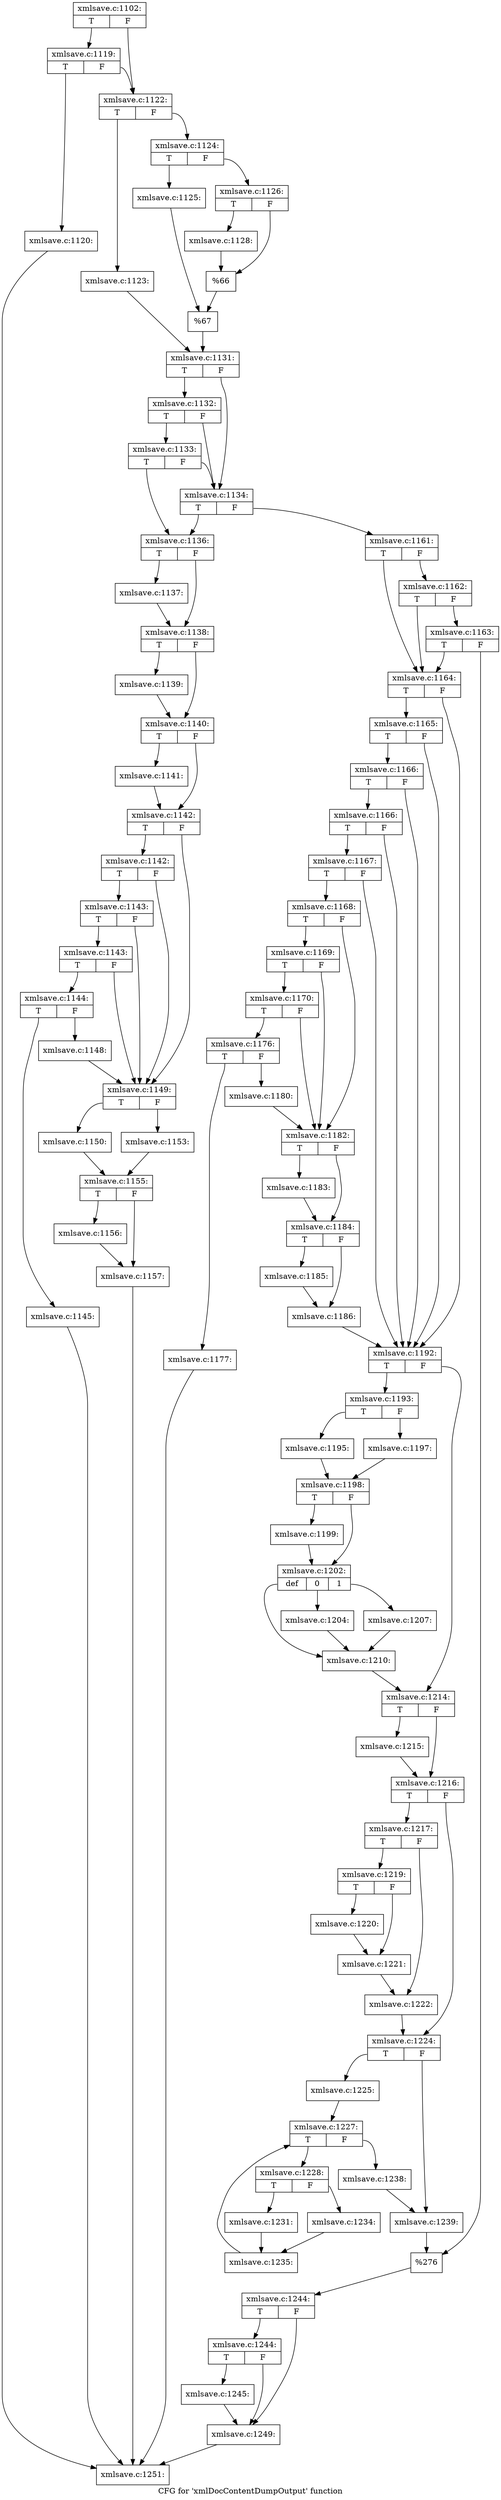 digraph "CFG for 'xmlDocContentDumpOutput' function" {
	label="CFG for 'xmlDocContentDumpOutput' function";

	Node0x57b5510 [shape=record,label="{xmlsave.c:1102:|{<s0>T|<s1>F}}"];
	Node0x57b5510:s0 -> Node0x57ba7f0;
	Node0x57b5510:s1 -> Node0x57ba7a0;
	Node0x57ba7f0 [shape=record,label="{xmlsave.c:1119:|{<s0>T|<s1>F}}"];
	Node0x57ba7f0:s0 -> Node0x57ba750;
	Node0x57ba7f0:s1 -> Node0x57ba7a0;
	Node0x57ba750 [shape=record,label="{xmlsave.c:1120:}"];
	Node0x57ba750 -> Node0x57b6ea0;
	Node0x57ba7a0 [shape=record,label="{xmlsave.c:1122:|{<s0>T|<s1>F}}"];
	Node0x57ba7a0:s0 -> Node0x57bb170;
	Node0x57ba7a0:s1 -> Node0x57bb210;
	Node0x57bb170 [shape=record,label="{xmlsave.c:1123:}"];
	Node0x57bb170 -> Node0x57bb1c0;
	Node0x57bb210 [shape=record,label="{xmlsave.c:1124:|{<s0>T|<s1>F}}"];
	Node0x57bb210:s0 -> Node0x57bbb60;
	Node0x57bb210:s1 -> Node0x57bbc00;
	Node0x57bbb60 [shape=record,label="{xmlsave.c:1125:}"];
	Node0x57bbb60 -> Node0x57bbbb0;
	Node0x57bbc00 [shape=record,label="{xmlsave.c:1126:|{<s0>T|<s1>F}}"];
	Node0x57bbc00:s0 -> Node0x57bc3f0;
	Node0x57bbc00:s1 -> Node0x57bc440;
	Node0x57bc3f0 [shape=record,label="{xmlsave.c:1128:}"];
	Node0x57bc3f0 -> Node0x57bc440;
	Node0x57bc440 [shape=record,label="{%66}"];
	Node0x57bc440 -> Node0x57bbbb0;
	Node0x57bbbb0 [shape=record,label="{%67}"];
	Node0x57bbbb0 -> Node0x57bb1c0;
	Node0x57bb1c0 [shape=record,label="{xmlsave.c:1131:|{<s0>T|<s1>F}}"];
	Node0x57bb1c0:s0 -> Node0x57bdc90;
	Node0x57bb1c0:s1 -> Node0x57bdbf0;
	Node0x57bdc90 [shape=record,label="{xmlsave.c:1132:|{<s0>T|<s1>F}}"];
	Node0x57bdc90:s0 -> Node0x57bdc40;
	Node0x57bdc90:s1 -> Node0x57bdbf0;
	Node0x57bdc40 [shape=record,label="{xmlsave.c:1133:|{<s0>T|<s1>F}}"];
	Node0x57bdc40:s0 -> Node0x57bd5c0;
	Node0x57bdc40:s1 -> Node0x57bdbf0;
	Node0x57bdbf0 [shape=record,label="{xmlsave.c:1134:|{<s0>T|<s1>F}}"];
	Node0x57bdbf0:s0 -> Node0x57bd5c0;
	Node0x57bdbf0:s1 -> Node0x57bd8f0;
	Node0x57bd5c0 [shape=record,label="{xmlsave.c:1136:|{<s0>T|<s1>F}}"];
	Node0x57bd5c0:s0 -> Node0x57bebb0;
	Node0x57bd5c0:s1 -> Node0x57bec00;
	Node0x57bebb0 [shape=record,label="{xmlsave.c:1137:}"];
	Node0x57bebb0 -> Node0x57bec00;
	Node0x57bec00 [shape=record,label="{xmlsave.c:1138:|{<s0>T|<s1>F}}"];
	Node0x57bec00:s0 -> Node0x56981e0;
	Node0x57bec00:s1 -> Node0x5758460;
	Node0x56981e0 [shape=record,label="{xmlsave.c:1139:}"];
	Node0x56981e0 -> Node0x5758460;
	Node0x5758460 [shape=record,label="{xmlsave.c:1140:|{<s0>T|<s1>F}}"];
	Node0x5758460:s0 -> Node0x56f7870;
	Node0x5758460:s1 -> Node0x56985c0;
	Node0x56f7870 [shape=record,label="{xmlsave.c:1141:}"];
	Node0x56f7870 -> Node0x56985c0;
	Node0x56985c0 [shape=record,label="{xmlsave.c:1142:|{<s0>T|<s1>F}}"];
	Node0x56985c0:s0 -> Node0x57c13f0;
	Node0x56985c0:s1 -> Node0x571c070;
	Node0x57c13f0 [shape=record,label="{xmlsave.c:1142:|{<s0>T|<s1>F}}"];
	Node0x57c13f0:s0 -> Node0x57c1370;
	Node0x57c13f0:s1 -> Node0x571c070;
	Node0x57c1370 [shape=record,label="{xmlsave.c:1143:|{<s0>T|<s1>F}}"];
	Node0x57c1370:s0 -> Node0x57c12f0;
	Node0x57c1370:s1 -> Node0x571c070;
	Node0x57c12f0 [shape=record,label="{xmlsave.c:1143:|{<s0>T|<s1>F}}"];
	Node0x57c12f0:s0 -> Node0x56f7ba0;
	Node0x57c12f0:s1 -> Node0x571c070;
	Node0x56f7ba0 [shape=record,label="{xmlsave.c:1144:|{<s0>T|<s1>F}}"];
	Node0x56f7ba0:s0 -> Node0x57c1fc0;
	Node0x56f7ba0:s1 -> Node0x57c2010;
	Node0x57c1fc0 [shape=record,label="{xmlsave.c:1145:}"];
	Node0x57c1fc0 -> Node0x57b6ea0;
	Node0x57c2010 [shape=record,label="{xmlsave.c:1148:}"];
	Node0x57c2010 -> Node0x571c070;
	Node0x571c070 [shape=record,label="{xmlsave.c:1149:|{<s0>T|<s1>F}}"];
	Node0x571c070:s0 -> Node0x57c24e0;
	Node0x571c070:s1 -> Node0x57c2c70;
	Node0x57c24e0 [shape=record,label="{xmlsave.c:1150:}"];
	Node0x57c24e0 -> Node0x57c2710;
	Node0x57c2c70 [shape=record,label="{xmlsave.c:1153:}"];
	Node0x57c2c70 -> Node0x57c2710;
	Node0x57c2710 [shape=record,label="{xmlsave.c:1155:|{<s0>T|<s1>F}}"];
	Node0x57c2710:s0 -> Node0x57c34d0;
	Node0x57c2710:s1 -> Node0x57c3740;
	Node0x57c34d0 [shape=record,label="{xmlsave.c:1156:}"];
	Node0x57c34d0 -> Node0x57c3740;
	Node0x57c3740 [shape=record,label="{xmlsave.c:1157:}"];
	Node0x57c3740 -> Node0x57b6ea0;
	Node0x57bd8f0 [shape=record,label="{xmlsave.c:1161:|{<s0>T|<s1>F}}"];
	Node0x57bd8f0:s0 -> Node0x57c4310;
	Node0x57bd8f0:s1 -> Node0x57c4430;
	Node0x57c4430 [shape=record,label="{xmlsave.c:1162:|{<s0>T|<s1>F}}"];
	Node0x57c4430:s0 -> Node0x57c4310;
	Node0x57c4430:s1 -> Node0x57c43b0;
	Node0x57c43b0 [shape=record,label="{xmlsave.c:1163:|{<s0>T|<s1>F}}"];
	Node0x57c43b0:s0 -> Node0x57c4310;
	Node0x57c43b0:s1 -> Node0x57c4360;
	Node0x57c4310 [shape=record,label="{xmlsave.c:1164:|{<s0>T|<s1>F}}"];
	Node0x57c4310:s0 -> Node0x57c5880;
	Node0x57c4310:s1 -> Node0x57c5740;
	Node0x57c5880 [shape=record,label="{xmlsave.c:1165:|{<s0>T|<s1>F}}"];
	Node0x57c5880:s0 -> Node0x57c5830;
	Node0x57c5880:s1 -> Node0x57c5740;
	Node0x57c5830 [shape=record,label="{xmlsave.c:1166:|{<s0>T|<s1>F}}"];
	Node0x57c5830:s0 -> Node0x57c57e0;
	Node0x57c5830:s1 -> Node0x57c5740;
	Node0x57c57e0 [shape=record,label="{xmlsave.c:1166:|{<s0>T|<s1>F}}"];
	Node0x57c57e0:s0 -> Node0x57c5790;
	Node0x57c57e0:s1 -> Node0x57c5740;
	Node0x57c5790 [shape=record,label="{xmlsave.c:1167:|{<s0>T|<s1>F}}"];
	Node0x57c5790:s0 -> Node0x57c53b0;
	Node0x57c5790:s1 -> Node0x57c5740;
	Node0x57c53b0 [shape=record,label="{xmlsave.c:1168:|{<s0>T|<s1>F}}"];
	Node0x57c53b0:s0 -> Node0x57c6800;
	Node0x57c53b0:s1 -> Node0x57c6730;
	Node0x57c6800 [shape=record,label="{xmlsave.c:1169:|{<s0>T|<s1>F}}"];
	Node0x57c6800:s0 -> Node0x57c6780;
	Node0x57c6800:s1 -> Node0x57c6730;
	Node0x57c6780 [shape=record,label="{xmlsave.c:1170:|{<s0>T|<s1>F}}"];
	Node0x57c6780:s0 -> Node0x57c66e0;
	Node0x57c6780:s1 -> Node0x57c6730;
	Node0x57c66e0 [shape=record,label="{xmlsave.c:1176:|{<s0>T|<s1>F}}"];
	Node0x57c66e0:s0 -> Node0x57c6f10;
	Node0x57c66e0:s1 -> Node0x57c6f60;
	Node0x57c6f10 [shape=record,label="{xmlsave.c:1177:}"];
	Node0x57c6f10 -> Node0x57b6ea0;
	Node0x57c6f60 [shape=record,label="{xmlsave.c:1180:}"];
	Node0x57c6f60 -> Node0x57c6730;
	Node0x57c6730 [shape=record,label="{xmlsave.c:1182:|{<s0>T|<s1>F}}"];
	Node0x57c6730:s0 -> Node0x57c7a70;
	Node0x57c6730:s1 -> Node0x57c7ac0;
	Node0x57c7a70 [shape=record,label="{xmlsave.c:1183:}"];
	Node0x57c7a70 -> Node0x57c7ac0;
	Node0x57c7ac0 [shape=record,label="{xmlsave.c:1184:|{<s0>T|<s1>F}}"];
	Node0x57c7ac0:s0 -> Node0x57c8610;
	Node0x57c7ac0:s1 -> Node0x57c8660;
	Node0x57c8610 [shape=record,label="{xmlsave.c:1185:}"];
	Node0x57c8610 -> Node0x57c8660;
	Node0x57c8660 [shape=record,label="{xmlsave.c:1186:}"];
	Node0x57c8660 -> Node0x57c5740;
	Node0x57c5740 [shape=record,label="{xmlsave.c:1192:|{<s0>T|<s1>F}}"];
	Node0x57c5740:s0 -> Node0x56f7960;
	Node0x57c5740:s1 -> Node0x57c5280;
	Node0x56f7960 [shape=record,label="{xmlsave.c:1193:|{<s0>T|<s1>F}}"];
	Node0x56f7960:s0 -> Node0x57c5330;
	Node0x56f7960:s1 -> Node0x5757f30;
	Node0x57c5330 [shape=record,label="{xmlsave.c:1195:}"];
	Node0x57c5330 -> Node0x5757ee0;
	Node0x5757f30 [shape=record,label="{xmlsave.c:1197:}"];
	Node0x5757f30 -> Node0x5757ee0;
	Node0x5757ee0 [shape=record,label="{xmlsave.c:1198:|{<s0>T|<s1>F}}"];
	Node0x5757ee0:s0 -> Node0x57cb5c0;
	Node0x5757ee0:s1 -> Node0x57cb610;
	Node0x57cb5c0 [shape=record,label="{xmlsave.c:1199:}"];
	Node0x57cb5c0 -> Node0x57cb610;
	Node0x57cb610 [shape=record,label="{xmlsave.c:1202:|{<s0>def|<s1>0|<s2>1}}"];
	Node0x57cb610:s0 -> Node0x57cc110;
	Node0x57cb610:s1 -> Node0x57cc660;
	Node0x57cb610:s2 -> Node0x57cca10;
	Node0x57cc660 [shape=record,label="{xmlsave.c:1204:}"];
	Node0x57cc660 -> Node0x57cc110;
	Node0x57cca10 [shape=record,label="{xmlsave.c:1207:}"];
	Node0x57cca10 -> Node0x57cc110;
	Node0x57cc110 [shape=record,label="{xmlsave.c:1210:}"];
	Node0x57cc110 -> Node0x57c5280;
	Node0x57c5280 [shape=record,label="{xmlsave.c:1214:|{<s0>T|<s1>F}}"];
	Node0x57c5280:s0 -> Node0x57cc320;
	Node0x57c5280:s1 -> Node0x57cd390;
	Node0x57cc320 [shape=record,label="{xmlsave.c:1215:}"];
	Node0x57cc320 -> Node0x57cd390;
	Node0x57cd390 [shape=record,label="{xmlsave.c:1216:|{<s0>T|<s1>F}}"];
	Node0x57cd390:s0 -> Node0x57cd9d0;
	Node0x57cd390:s1 -> Node0x57cda20;
	Node0x57cd9d0 [shape=record,label="{xmlsave.c:1217:|{<s0>T|<s1>F}}"];
	Node0x57cd9d0:s0 -> Node0x57ce1f0;
	Node0x57cd9d0:s1 -> Node0x57ce240;
	Node0x57ce1f0 [shape=record,label="{xmlsave.c:1219:|{<s0>T|<s1>F}}"];
	Node0x57ce1f0:s0 -> Node0x57cead0;
	Node0x57ce1f0:s1 -> Node0x57ceb20;
	Node0x57cead0 [shape=record,label="{xmlsave.c:1220:}"];
	Node0x57cead0 -> Node0x57ceb20;
	Node0x57ceb20 [shape=record,label="{xmlsave.c:1221:}"];
	Node0x57ceb20 -> Node0x57ce240;
	Node0x57ce240 [shape=record,label="{xmlsave.c:1222:}"];
	Node0x57ce240 -> Node0x57cda20;
	Node0x57cda20 [shape=record,label="{xmlsave.c:1224:|{<s0>T|<s1>F}}"];
	Node0x57cda20:s0 -> Node0x57cf190;
	Node0x57cda20:s1 -> Node0x57cf1e0;
	Node0x57cf190 [shape=record,label="{xmlsave.c:1225:}"];
	Node0x57cf190 -> Node0x57cfb10;
	Node0x57cfb10 [shape=record,label="{xmlsave.c:1227:|{<s0>T|<s1>F}}"];
	Node0x57cfb10:s0 -> Node0x5777870;
	Node0x57cfb10:s1 -> Node0x57776a0;
	Node0x5777870 [shape=record,label="{xmlsave.c:1228:|{<s0>T|<s1>F}}"];
	Node0x5777870:s0 -> Node0x5777b90;
	Node0x5777870:s1 -> Node0x5777c30;
	Node0x5777b90 [shape=record,label="{xmlsave.c:1231:}"];
	Node0x5777b90 -> Node0x5777be0;
	Node0x5777c30 [shape=record,label="{xmlsave.c:1234:}"];
	Node0x5777c30 -> Node0x5777be0;
	Node0x5777be0 [shape=record,label="{xmlsave.c:1235:}"];
	Node0x5777be0 -> Node0x57cfb10;
	Node0x57776a0 [shape=record,label="{xmlsave.c:1238:}"];
	Node0x57776a0 -> Node0x57cf1e0;
	Node0x57cf1e0 [shape=record,label="{xmlsave.c:1239:}"];
	Node0x57cf1e0 -> Node0x57c4360;
	Node0x57c4360 [shape=record,label="{%276}"];
	Node0x57c4360 -> Node0x5758640;
	Node0x5758640 [shape=record,label="{xmlsave.c:1244:|{<s0>T|<s1>F}}"];
	Node0x5758640:s0 -> Node0x5778be0;
	Node0x5758640:s1 -> Node0x5778b90;
	Node0x5778be0 [shape=record,label="{xmlsave.c:1244:|{<s0>T|<s1>F}}"];
	Node0x5778be0:s0 -> Node0x5778b40;
	Node0x5778be0:s1 -> Node0x5778b90;
	Node0x5778b40 [shape=record,label="{xmlsave.c:1245:}"];
	Node0x5778b40 -> Node0x5778b90;
	Node0x5778b90 [shape=record,label="{xmlsave.c:1249:}"];
	Node0x5778b90 -> Node0x57b6ea0;
	Node0x57b6ea0 [shape=record,label="{xmlsave.c:1251:}"];
}
